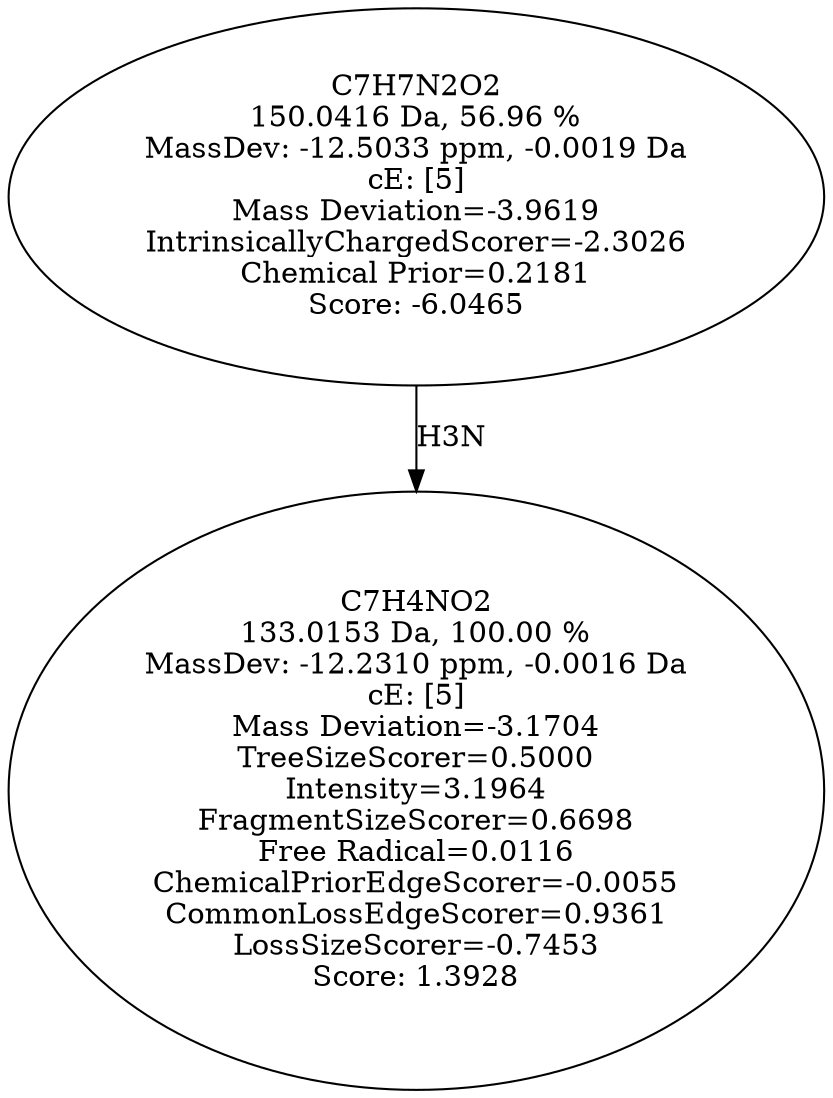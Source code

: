 strict digraph {
v1 [label="C7H4NO2\n133.0153 Da, 100.00 %\nMassDev: -12.2310 ppm, -0.0016 Da\ncE: [5]\nMass Deviation=-3.1704\nTreeSizeScorer=0.5000\nIntensity=3.1964\nFragmentSizeScorer=0.6698\nFree Radical=0.0116\nChemicalPriorEdgeScorer=-0.0055\nCommonLossEdgeScorer=0.9361\nLossSizeScorer=-0.7453\nScore: 1.3928"];
v2 [label="C7H7N2O2\n150.0416 Da, 56.96 %\nMassDev: -12.5033 ppm, -0.0019 Da\ncE: [5]\nMass Deviation=-3.9619\nIntrinsicallyChargedScorer=-2.3026\nChemical Prior=0.2181\nScore: -6.0465"];
v2 -> v1 [label="H3N"];
}